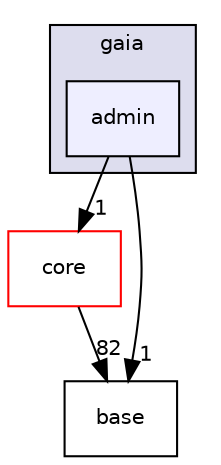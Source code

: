 digraph G {
  compound=true
  node [ fontsize="10", fontname="Helvetica"];
  edge [ labelfontsize="10", labelfontname="Helvetica"];
  subgraph clusterdir_1456e22c17612b474594c42fce5c0653 {
    graph [ bgcolor="#ddddee", pencolor="black", label="gaia" fontname="Helvetica", fontsize="10", URL="dir_1456e22c17612b474594c42fce5c0653.html"]
  dir_a2a4e83474c4df5a316c7d21e2161018 [shape=box, label="admin", style="filled", fillcolor="#eeeeff", pencolor="black", URL="dir_a2a4e83474c4df5a316c7d21e2161018.html"];
  }
  dir_18e718a92f1e56f596f9b4a710826a5a [shape=box label="core" fillcolor="white" style="filled" color="red" URL="dir_18e718a92f1e56f596f9b4a710826a5a.html"];
  dir_96bebcbd622f6ba3e4502d519ed457a0 [shape=box label="base" URL="dir_96bebcbd622f6ba3e4502d519ed457a0.html"];
  dir_18e718a92f1e56f596f9b4a710826a5a->dir_96bebcbd622f6ba3e4502d519ed457a0 [headlabel="82", labeldistance=1.5 headhref="dir_000019_000005.html"];
  dir_a2a4e83474c4df5a316c7d21e2161018->dir_18e718a92f1e56f596f9b4a710826a5a [headlabel="1", labeldistance=1.5 headhref="dir_000003_000019.html"];
  dir_a2a4e83474c4df5a316c7d21e2161018->dir_96bebcbd622f6ba3e4502d519ed457a0 [headlabel="1", labeldistance=1.5 headhref="dir_000003_000005.html"];
}
